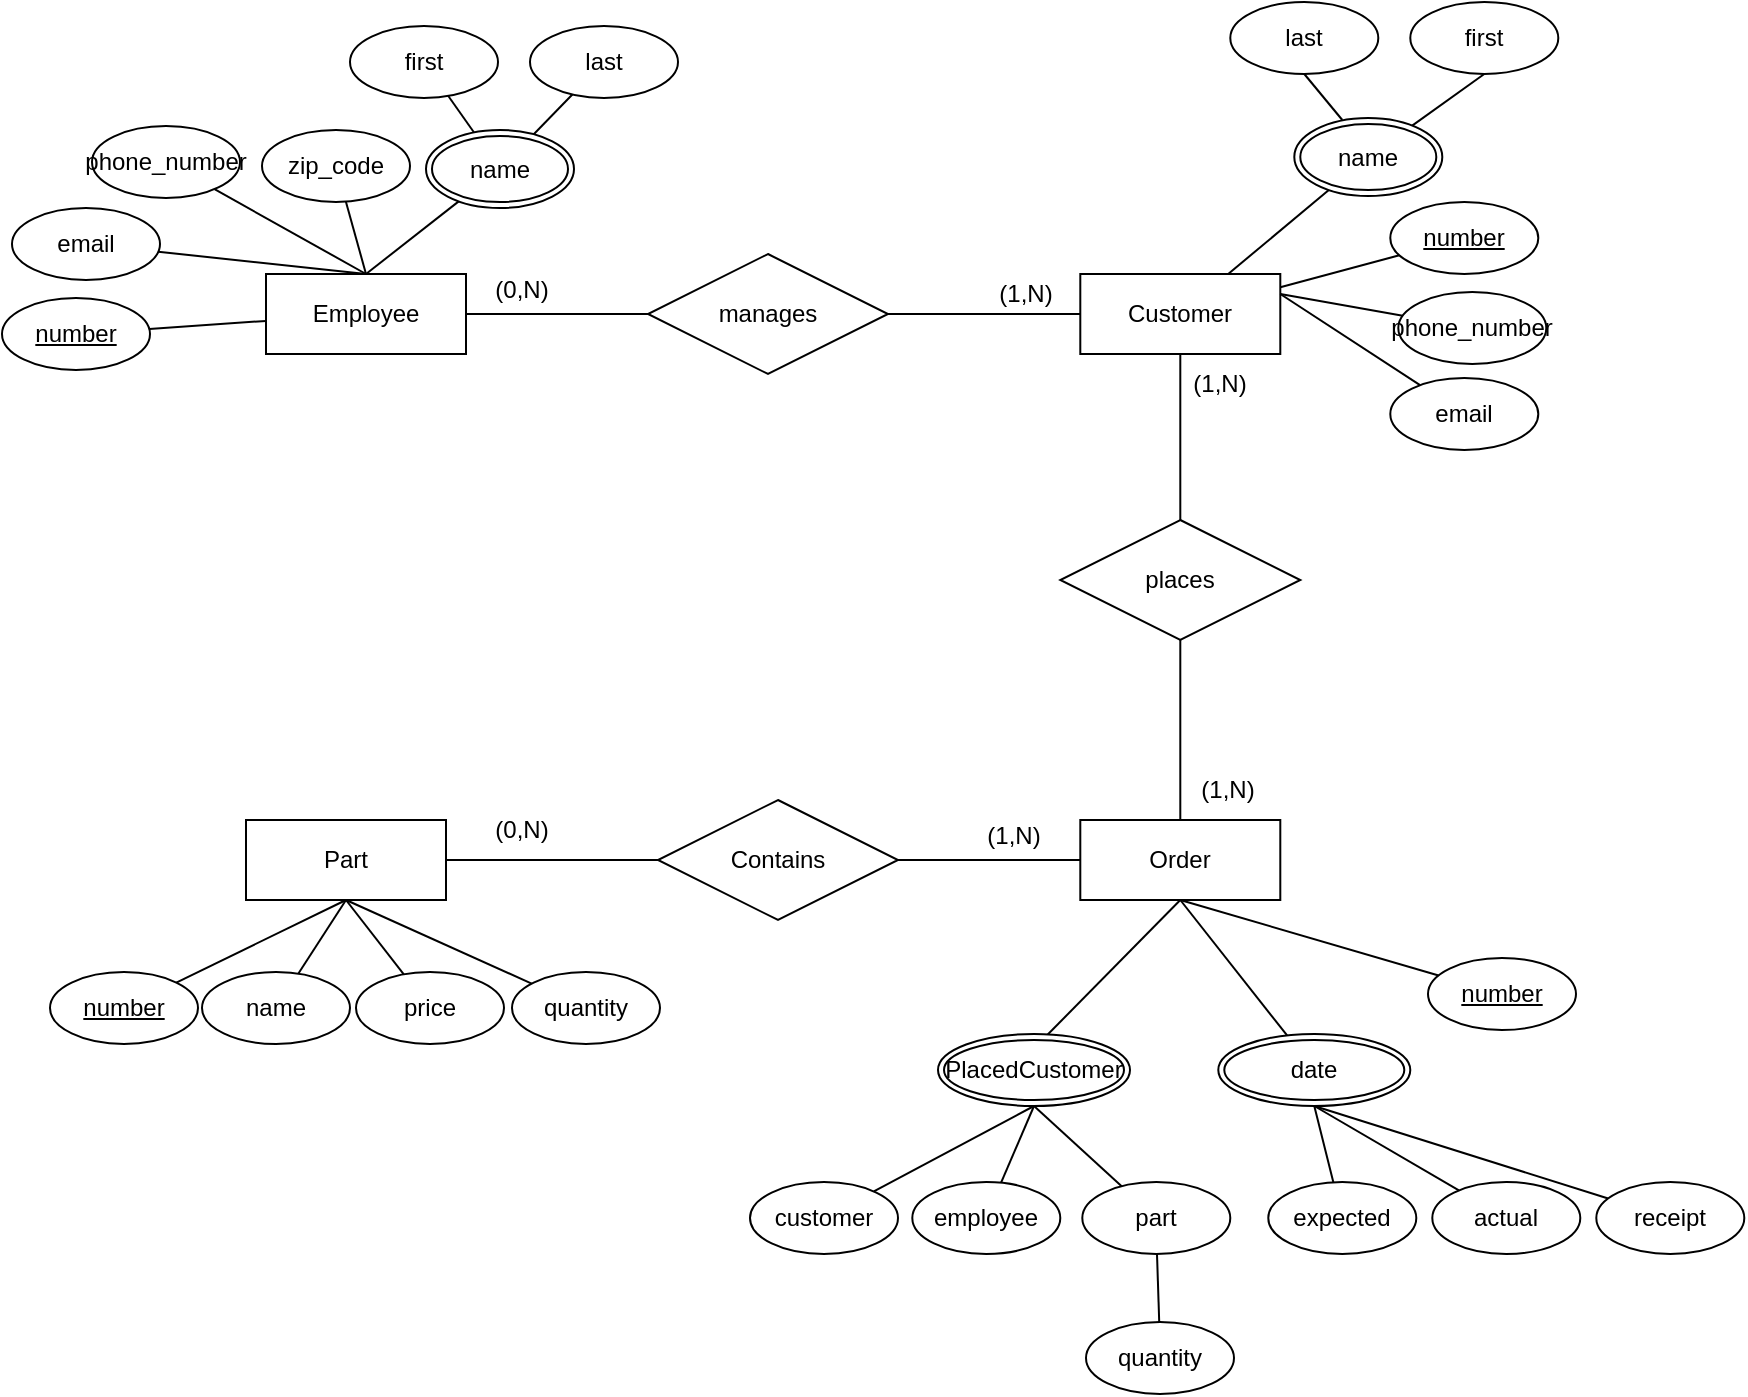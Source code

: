<mxfile version="24.0.8" type="github">
  <diagram name="페이지-1" id="WPOqP1bTp_Iol4xRQsoV">
    <mxGraphModel dx="1363" dy="971" grid="0" gridSize="10" guides="1" tooltips="1" connect="1" arrows="1" fold="1" page="0" pageScale="1" pageWidth="1600" pageHeight="900" math="0" shadow="0">
      <root>
        <mxCell id="0" />
        <mxCell id="1" parent="0" />
        <mxCell id="W7rrW-tQhRegGtTrBUPO-2" style="edgeStyle=orthogonalEdgeStyle;rounded=0;orthogonalLoop=1;jettySize=auto;html=1;endArrow=none;endFill=0;" edge="1" parent="1" source="xTMbIJmY8bYaw_9mGzrM-14" target="W7rrW-tQhRegGtTrBUPO-1">
          <mxGeometry relative="1" as="geometry" />
        </mxCell>
        <mxCell id="xTMbIJmY8bYaw_9mGzrM-14" value="Employee" style="whiteSpace=wrap;html=1;align=center;" parent="1" vertex="1">
          <mxGeometry x="296" y="365" width="100" height="40" as="geometry" />
        </mxCell>
        <mxCell id="xTMbIJmY8bYaw_9mGzrM-23" style="rounded=0;orthogonalLoop=1;jettySize=auto;html=1;entryX=0.5;entryY=0;entryDx=0;entryDy=0;endArrow=none;endFill=0;" parent="1" source="xTMbIJmY8bYaw_9mGzrM-15" target="xTMbIJmY8bYaw_9mGzrM-14" edge="1">
          <mxGeometry relative="1" as="geometry" />
        </mxCell>
        <mxCell id="xTMbIJmY8bYaw_9mGzrM-15" value="zip_code" style="ellipse;whiteSpace=wrap;html=1;align=center;" parent="1" vertex="1">
          <mxGeometry x="294" y="293" width="74" height="36" as="geometry" />
        </mxCell>
        <mxCell id="xTMbIJmY8bYaw_9mGzrM-27" style="rounded=0;orthogonalLoop=1;jettySize=auto;html=1;endArrow=none;endFill=0;entryX=0.5;entryY=0;entryDx=0;entryDy=0;" parent="1" source="xTMbIJmY8bYaw_9mGzrM-16" target="xTMbIJmY8bYaw_9mGzrM-14" edge="1">
          <mxGeometry relative="1" as="geometry" />
        </mxCell>
        <mxCell id="xTMbIJmY8bYaw_9mGzrM-16" value="phone_number" style="ellipse;whiteSpace=wrap;html=1;align=center;" parent="1" vertex="1">
          <mxGeometry x="209" y="291" width="74" height="36" as="geometry" />
        </mxCell>
        <mxCell id="xTMbIJmY8bYaw_9mGzrM-29" style="rounded=0;orthogonalLoop=1;jettySize=auto;html=1;endArrow=none;endFill=0;" parent="1" source="xTMbIJmY8bYaw_9mGzrM-17" target="xTMbIJmY8bYaw_9mGzrM-14" edge="1">
          <mxGeometry relative="1" as="geometry" />
        </mxCell>
        <mxCell id="xTMbIJmY8bYaw_9mGzrM-17" value="&lt;u&gt;number&lt;/u&gt;" style="ellipse;whiteSpace=wrap;html=1;align=center;" parent="1" vertex="1">
          <mxGeometry x="164" y="377" width="74" height="36" as="geometry" />
        </mxCell>
        <mxCell id="xTMbIJmY8bYaw_9mGzrM-25" style="rounded=0;orthogonalLoop=1;jettySize=auto;html=1;endArrow=none;endFill=0;" parent="1" source="xTMbIJmY8bYaw_9mGzrM-18" target="xTMbIJmY8bYaw_9mGzrM-22" edge="1">
          <mxGeometry relative="1" as="geometry" />
        </mxCell>
        <mxCell id="xTMbIJmY8bYaw_9mGzrM-18" value="last" style="ellipse;whiteSpace=wrap;html=1;align=center;" parent="1" vertex="1">
          <mxGeometry x="428" y="241" width="74" height="36" as="geometry" />
        </mxCell>
        <mxCell id="xTMbIJmY8bYaw_9mGzrM-24" style="rounded=0;orthogonalLoop=1;jettySize=auto;html=1;endArrow=none;endFill=0;" parent="1" source="xTMbIJmY8bYaw_9mGzrM-19" target="xTMbIJmY8bYaw_9mGzrM-22" edge="1">
          <mxGeometry relative="1" as="geometry" />
        </mxCell>
        <mxCell id="xTMbIJmY8bYaw_9mGzrM-19" value="first" style="ellipse;whiteSpace=wrap;html=1;align=center;" parent="1" vertex="1">
          <mxGeometry x="338" y="241" width="74" height="36" as="geometry" />
        </mxCell>
        <mxCell id="xTMbIJmY8bYaw_9mGzrM-28" style="rounded=0;orthogonalLoop=1;jettySize=auto;html=1;entryX=0.5;entryY=0;entryDx=0;entryDy=0;endArrow=none;endFill=0;" parent="1" source="xTMbIJmY8bYaw_9mGzrM-20" target="xTMbIJmY8bYaw_9mGzrM-14" edge="1">
          <mxGeometry relative="1" as="geometry" />
        </mxCell>
        <mxCell id="xTMbIJmY8bYaw_9mGzrM-20" value="email" style="ellipse;whiteSpace=wrap;html=1;align=center;" parent="1" vertex="1">
          <mxGeometry x="169" y="332" width="74" height="36" as="geometry" />
        </mxCell>
        <mxCell id="xTMbIJmY8bYaw_9mGzrM-26" style="rounded=0;orthogonalLoop=1;jettySize=auto;html=1;endArrow=none;endFill=0;entryX=0.5;entryY=0;entryDx=0;entryDy=0;" parent="1" source="xTMbIJmY8bYaw_9mGzrM-22" target="xTMbIJmY8bYaw_9mGzrM-14" edge="1">
          <mxGeometry relative="1" as="geometry" />
        </mxCell>
        <mxCell id="xTMbIJmY8bYaw_9mGzrM-22" value="name" style="ellipse;shape=doubleEllipse;margin=3;whiteSpace=wrap;html=1;align=center;" parent="1" vertex="1">
          <mxGeometry x="376" y="293" width="74" height="39" as="geometry" />
        </mxCell>
        <mxCell id="xTMbIJmY8bYaw_9mGzrM-48" style="edgeStyle=orthogonalEdgeStyle;rounded=0;orthogonalLoop=1;jettySize=auto;html=1;endArrow=none;endFill=0;" parent="1" source="xTMbIJmY8bYaw_9mGzrM-30" target="xTMbIJmY8bYaw_9mGzrM-47" edge="1">
          <mxGeometry relative="1" as="geometry" />
        </mxCell>
        <mxCell id="xTMbIJmY8bYaw_9mGzrM-30" value="Customer" style="whiteSpace=wrap;html=1;align=center;" parent="1" vertex="1">
          <mxGeometry x="703.15" y="365" width="100" height="40" as="geometry" />
        </mxCell>
        <mxCell id="xTMbIJmY8bYaw_9mGzrM-33" style="rounded=0;orthogonalLoop=1;jettySize=auto;html=1;endArrow=none;endFill=0;exitX=0.5;exitY=1;exitDx=0;exitDy=0;" parent="1" source="xTMbIJmY8bYaw_9mGzrM-37" target="xTMbIJmY8bYaw_9mGzrM-35" edge="1">
          <mxGeometry relative="1" as="geometry">
            <mxPoint x="883.15" y="269" as="sourcePoint" />
          </mxGeometry>
        </mxCell>
        <mxCell id="xTMbIJmY8bYaw_9mGzrM-34" style="rounded=0;orthogonalLoop=1;jettySize=auto;html=1;endArrow=none;endFill=0;exitX=0.5;exitY=1;exitDx=0;exitDy=0;" parent="1" source="xTMbIJmY8bYaw_9mGzrM-36" edge="1">
          <mxGeometry relative="1" as="geometry">
            <mxPoint x="816.15" y="266" as="sourcePoint" />
            <mxPoint x="834.15" y="288" as="targetPoint" />
          </mxGeometry>
        </mxCell>
        <mxCell id="xTMbIJmY8bYaw_9mGzrM-38" style="rounded=0;orthogonalLoop=1;jettySize=auto;html=1;endArrow=none;endFill=0;" parent="1" source="xTMbIJmY8bYaw_9mGzrM-35" target="xTMbIJmY8bYaw_9mGzrM-30" edge="1">
          <mxGeometry relative="1" as="geometry" />
        </mxCell>
        <mxCell id="xTMbIJmY8bYaw_9mGzrM-35" value="name" style="ellipse;shape=doubleEllipse;margin=3;whiteSpace=wrap;html=1;align=center;" parent="1" vertex="1">
          <mxGeometry x="810.15" y="287" width="74" height="39" as="geometry" />
        </mxCell>
        <mxCell id="xTMbIJmY8bYaw_9mGzrM-36" value="last" style="ellipse;whiteSpace=wrap;html=1;align=center;" parent="1" vertex="1">
          <mxGeometry x="778.15" y="229" width="74" height="36" as="geometry" />
        </mxCell>
        <mxCell id="xTMbIJmY8bYaw_9mGzrM-37" value="first" style="ellipse;whiteSpace=wrap;html=1;align=center;" parent="1" vertex="1">
          <mxGeometry x="868.15" y="229" width="74" height="36" as="geometry" />
        </mxCell>
        <mxCell id="xTMbIJmY8bYaw_9mGzrM-40" style="rounded=0;orthogonalLoop=1;jettySize=auto;html=1;endArrow=none;endFill=0;" parent="1" source="xTMbIJmY8bYaw_9mGzrM-39" target="xTMbIJmY8bYaw_9mGzrM-30" edge="1">
          <mxGeometry relative="1" as="geometry" />
        </mxCell>
        <mxCell id="xTMbIJmY8bYaw_9mGzrM-39" value="&lt;u&gt;number&lt;/u&gt;" style="ellipse;whiteSpace=wrap;html=1;align=center;" parent="1" vertex="1">
          <mxGeometry x="858.15" y="329" width="74" height="36" as="geometry" />
        </mxCell>
        <mxCell id="xTMbIJmY8bYaw_9mGzrM-42" style="rounded=0;orthogonalLoop=1;jettySize=auto;html=1;entryX=1;entryY=0.25;entryDx=0;entryDy=0;endArrow=none;endFill=0;" parent="1" source="xTMbIJmY8bYaw_9mGzrM-41" target="xTMbIJmY8bYaw_9mGzrM-30" edge="1">
          <mxGeometry relative="1" as="geometry" />
        </mxCell>
        <mxCell id="xTMbIJmY8bYaw_9mGzrM-41" value="phone_number" style="ellipse;whiteSpace=wrap;html=1;align=center;" parent="1" vertex="1">
          <mxGeometry x="862.15" y="374" width="74" height="36" as="geometry" />
        </mxCell>
        <mxCell id="xTMbIJmY8bYaw_9mGzrM-44" style="rounded=0;orthogonalLoop=1;jettySize=auto;html=1;entryX=1;entryY=0.25;entryDx=0;entryDy=0;endArrow=none;endFill=0;" parent="1" source="xTMbIJmY8bYaw_9mGzrM-43" target="xTMbIJmY8bYaw_9mGzrM-30" edge="1">
          <mxGeometry relative="1" as="geometry" />
        </mxCell>
        <mxCell id="xTMbIJmY8bYaw_9mGzrM-43" value="email" style="ellipse;whiteSpace=wrap;html=1;align=center;" parent="1" vertex="1">
          <mxGeometry x="858.15" y="417" width="74" height="36" as="geometry" />
        </mxCell>
        <mxCell id="xTMbIJmY8bYaw_9mGzrM-57" style="rounded=0;orthogonalLoop=1;jettySize=auto;html=1;endArrow=none;endFill=0;exitX=0.5;exitY=1;exitDx=0;exitDy=0;" parent="1" source="xTMbIJmY8bYaw_9mGzrM-45" edge="1">
          <mxGeometry relative="1" as="geometry">
            <mxPoint x="686.004" y="746.146" as="targetPoint" />
          </mxGeometry>
        </mxCell>
        <mxCell id="xTMbIJmY8bYaw_9mGzrM-45" value="Order" style="whiteSpace=wrap;html=1;align=center;" parent="1" vertex="1">
          <mxGeometry x="703.15" y="638" width="100" height="40" as="geometry" />
        </mxCell>
        <mxCell id="xTMbIJmY8bYaw_9mGzrM-49" style="edgeStyle=orthogonalEdgeStyle;rounded=0;orthogonalLoop=1;jettySize=auto;html=1;endArrow=none;endFill=0;" parent="1" source="xTMbIJmY8bYaw_9mGzrM-47" target="xTMbIJmY8bYaw_9mGzrM-45" edge="1">
          <mxGeometry relative="1" as="geometry" />
        </mxCell>
        <mxCell id="xTMbIJmY8bYaw_9mGzrM-47" value="places" style="shape=rhombus;perimeter=rhombusPerimeter;whiteSpace=wrap;html=1;align=center;" parent="1" vertex="1">
          <mxGeometry x="693.15" y="488" width="120" height="60" as="geometry" />
        </mxCell>
        <mxCell id="xTMbIJmY8bYaw_9mGzrM-50" value="PlacedCustomer" style="ellipse;shape=doubleEllipse;margin=3;whiteSpace=wrap;html=1;align=center;" parent="1" vertex="1">
          <mxGeometry x="632" y="745" width="96" height="36" as="geometry" />
        </mxCell>
        <mxCell id="xTMbIJmY8bYaw_9mGzrM-54" style="rounded=0;orthogonalLoop=1;jettySize=auto;html=1;endArrow=none;endFill=0;entryX=0.5;entryY=1;entryDx=0;entryDy=0;" parent="1" source="xTMbIJmY8bYaw_9mGzrM-51" target="xTMbIJmY8bYaw_9mGzrM-50" edge="1">
          <mxGeometry relative="1" as="geometry" />
        </mxCell>
        <mxCell id="xTMbIJmY8bYaw_9mGzrM-51" value="customer" style="ellipse;whiteSpace=wrap;html=1;align=center;" parent="1" vertex="1">
          <mxGeometry x="538" y="819" width="74" height="36" as="geometry" />
        </mxCell>
        <mxCell id="xTMbIJmY8bYaw_9mGzrM-55" style="rounded=0;orthogonalLoop=1;jettySize=auto;html=1;entryX=0.5;entryY=1;entryDx=0;entryDy=0;endArrow=none;endFill=0;" parent="1" source="xTMbIJmY8bYaw_9mGzrM-52" target="xTMbIJmY8bYaw_9mGzrM-50" edge="1">
          <mxGeometry relative="1" as="geometry" />
        </mxCell>
        <mxCell id="xTMbIJmY8bYaw_9mGzrM-52" value="employee" style="ellipse;whiteSpace=wrap;html=1;align=center;" parent="1" vertex="1">
          <mxGeometry x="619.15" y="819" width="74" height="36" as="geometry" />
        </mxCell>
        <mxCell id="xTMbIJmY8bYaw_9mGzrM-56" style="rounded=0;orthogonalLoop=1;jettySize=auto;html=1;entryX=0.5;entryY=1;entryDx=0;entryDy=0;endArrow=none;endFill=0;" parent="1" source="xTMbIJmY8bYaw_9mGzrM-53" target="xTMbIJmY8bYaw_9mGzrM-50" edge="1">
          <mxGeometry relative="1" as="geometry" />
        </mxCell>
        <mxCell id="W7rrW-tQhRegGtTrBUPO-9" style="rounded=0;orthogonalLoop=1;jettySize=auto;html=1;endArrow=none;endFill=0;" edge="1" parent="1" source="xTMbIJmY8bYaw_9mGzrM-53" target="W7rrW-tQhRegGtTrBUPO-8">
          <mxGeometry relative="1" as="geometry" />
        </mxCell>
        <mxCell id="xTMbIJmY8bYaw_9mGzrM-53" value="part" style="ellipse;whiteSpace=wrap;html=1;align=center;" parent="1" vertex="1">
          <mxGeometry x="704.15" y="819" width="74" height="36" as="geometry" />
        </mxCell>
        <mxCell id="xTMbIJmY8bYaw_9mGzrM-63" style="rounded=0;orthogonalLoop=1;jettySize=auto;html=1;endArrow=none;endFill=0;exitX=0.5;exitY=1;exitDx=0;exitDy=0;" parent="1" source="xTMbIJmY8bYaw_9mGzrM-58" target="xTMbIJmY8bYaw_9mGzrM-60" edge="1">
          <mxGeometry relative="1" as="geometry" />
        </mxCell>
        <mxCell id="xTMbIJmY8bYaw_9mGzrM-64" style="rounded=0;orthogonalLoop=1;jettySize=auto;html=1;endArrow=none;endFill=0;exitX=0.5;exitY=1;exitDx=0;exitDy=0;" parent="1" source="xTMbIJmY8bYaw_9mGzrM-58" target="xTMbIJmY8bYaw_9mGzrM-61" edge="1">
          <mxGeometry relative="1" as="geometry" />
        </mxCell>
        <mxCell id="xTMbIJmY8bYaw_9mGzrM-58" value="date" style="ellipse;shape=doubleEllipse;margin=3;whiteSpace=wrap;html=1;align=center;" parent="1" vertex="1">
          <mxGeometry x="772.15" y="745" width="96" height="36" as="geometry" />
        </mxCell>
        <mxCell id="xTMbIJmY8bYaw_9mGzrM-59" style="rounded=0;orthogonalLoop=1;jettySize=auto;html=1;entryX=0.5;entryY=1;entryDx=0;entryDy=0;endArrow=none;endFill=0;" parent="1" source="xTMbIJmY8bYaw_9mGzrM-58" target="xTMbIJmY8bYaw_9mGzrM-45" edge="1">
          <mxGeometry relative="1" as="geometry" />
        </mxCell>
        <mxCell id="xTMbIJmY8bYaw_9mGzrM-60" value="expected" style="ellipse;whiteSpace=wrap;html=1;align=center;" parent="1" vertex="1">
          <mxGeometry x="797.15" y="819" width="74" height="36" as="geometry" />
        </mxCell>
        <mxCell id="xTMbIJmY8bYaw_9mGzrM-61" value="actual" style="ellipse;whiteSpace=wrap;html=1;align=center;" parent="1" vertex="1">
          <mxGeometry x="879.15" y="819" width="74" height="36" as="geometry" />
        </mxCell>
        <mxCell id="xTMbIJmY8bYaw_9mGzrM-65" style="rounded=0;orthogonalLoop=1;jettySize=auto;html=1;endArrow=none;endFill=0;entryX=0.5;entryY=1;entryDx=0;entryDy=0;" parent="1" source="xTMbIJmY8bYaw_9mGzrM-62" target="xTMbIJmY8bYaw_9mGzrM-58" edge="1">
          <mxGeometry relative="1" as="geometry" />
        </mxCell>
        <mxCell id="xTMbIJmY8bYaw_9mGzrM-62" value="receipt" style="ellipse;whiteSpace=wrap;html=1;align=center;" parent="1" vertex="1">
          <mxGeometry x="961.15" y="819" width="74" height="36" as="geometry" />
        </mxCell>
        <mxCell id="W7rrW-tQhRegGtTrBUPO-13" style="edgeStyle=orthogonalEdgeStyle;rounded=0;orthogonalLoop=1;jettySize=auto;html=1;endArrow=none;endFill=0;" edge="1" parent="1" source="f_OXT4lfnCJNDgT4wejp-2" target="W7rrW-tQhRegGtTrBUPO-12">
          <mxGeometry relative="1" as="geometry" />
        </mxCell>
        <mxCell id="f_OXT4lfnCJNDgT4wejp-2" value="Part" style="whiteSpace=wrap;html=1;align=center;" parent="1" vertex="1">
          <mxGeometry x="286" y="638" width="100" height="40" as="geometry" />
        </mxCell>
        <mxCell id="f_OXT4lfnCJNDgT4wejp-8" style="rounded=0;orthogonalLoop=1;jettySize=auto;html=1;endArrow=none;endFill=0;entryX=0.5;entryY=1;entryDx=0;entryDy=0;" parent="1" source="f_OXT4lfnCJNDgT4wejp-3" target="f_OXT4lfnCJNDgT4wejp-2" edge="1">
          <mxGeometry relative="1" as="geometry" />
        </mxCell>
        <mxCell id="f_OXT4lfnCJNDgT4wejp-3" value="&lt;u&gt;number&lt;/u&gt;" style="ellipse;whiteSpace=wrap;html=1;align=center;" parent="1" vertex="1">
          <mxGeometry x="188" y="714" width="74" height="36" as="geometry" />
        </mxCell>
        <mxCell id="f_OXT4lfnCJNDgT4wejp-11" style="rounded=0;orthogonalLoop=1;jettySize=auto;html=1;endArrow=none;endFill=0;entryX=0.5;entryY=1;entryDx=0;entryDy=0;" parent="1" source="f_OXT4lfnCJNDgT4wejp-5" target="f_OXT4lfnCJNDgT4wejp-2" edge="1">
          <mxGeometry relative="1" as="geometry" />
        </mxCell>
        <mxCell id="f_OXT4lfnCJNDgT4wejp-5" value="quantity" style="ellipse;whiteSpace=wrap;html=1;align=center;" parent="1" vertex="1">
          <mxGeometry x="419" y="714" width="74" height="36" as="geometry" />
        </mxCell>
        <mxCell id="f_OXT4lfnCJNDgT4wejp-9" style="rounded=0;orthogonalLoop=1;jettySize=auto;html=1;entryX=0.5;entryY=1;entryDx=0;entryDy=0;endArrow=none;endFill=0;" parent="1" source="f_OXT4lfnCJNDgT4wejp-6" target="f_OXT4lfnCJNDgT4wejp-2" edge="1">
          <mxGeometry relative="1" as="geometry" />
        </mxCell>
        <mxCell id="f_OXT4lfnCJNDgT4wejp-6" value="name" style="ellipse;whiteSpace=wrap;html=1;align=center;" parent="1" vertex="1">
          <mxGeometry x="264" y="714" width="74" height="36" as="geometry" />
        </mxCell>
        <mxCell id="f_OXT4lfnCJNDgT4wejp-10" style="rounded=0;orthogonalLoop=1;jettySize=auto;html=1;entryX=0.5;entryY=1;entryDx=0;entryDy=0;endArrow=none;endFill=0;" parent="1" source="f_OXT4lfnCJNDgT4wejp-7" target="f_OXT4lfnCJNDgT4wejp-2" edge="1">
          <mxGeometry relative="1" as="geometry" />
        </mxCell>
        <mxCell id="f_OXT4lfnCJNDgT4wejp-7" value="price" style="ellipse;whiteSpace=wrap;html=1;align=center;" parent="1" vertex="1">
          <mxGeometry x="341" y="714" width="74" height="36" as="geometry" />
        </mxCell>
        <mxCell id="f_OXT4lfnCJNDgT4wejp-14" style="rounded=0;orthogonalLoop=1;jettySize=auto;html=1;entryX=0.5;entryY=1;entryDx=0;entryDy=0;endArrow=none;endFill=0;" parent="1" source="f_OXT4lfnCJNDgT4wejp-13" target="xTMbIJmY8bYaw_9mGzrM-45" edge="1">
          <mxGeometry relative="1" as="geometry" />
        </mxCell>
        <mxCell id="f_OXT4lfnCJNDgT4wejp-13" value="&lt;u&gt;number&lt;/u&gt;" style="ellipse;whiteSpace=wrap;html=1;align=center;" parent="1" vertex="1">
          <mxGeometry x="877" y="707" width="74" height="36" as="geometry" />
        </mxCell>
        <mxCell id="W7rrW-tQhRegGtTrBUPO-5" style="edgeStyle=orthogonalEdgeStyle;rounded=0;orthogonalLoop=1;jettySize=auto;html=1;endArrow=none;endFill=0;" edge="1" parent="1" source="W7rrW-tQhRegGtTrBUPO-1" target="xTMbIJmY8bYaw_9mGzrM-30">
          <mxGeometry relative="1" as="geometry" />
        </mxCell>
        <mxCell id="W7rrW-tQhRegGtTrBUPO-1" value="manages" style="shape=rhombus;perimeter=rhombusPerimeter;whiteSpace=wrap;html=1;align=center;" vertex="1" parent="1">
          <mxGeometry x="487" y="355" width="120" height="60" as="geometry" />
        </mxCell>
        <mxCell id="W7rrW-tQhRegGtTrBUPO-6" value="(0,N)" style="text;html=1;align=center;verticalAlign=middle;whiteSpace=wrap;rounded=0;" vertex="1" parent="1">
          <mxGeometry x="394" y="358" width="60" height="30" as="geometry" />
        </mxCell>
        <mxCell id="W7rrW-tQhRegGtTrBUPO-7" value="(1,N)" style="text;html=1;align=center;verticalAlign=middle;whiteSpace=wrap;rounded=0;" vertex="1" parent="1">
          <mxGeometry x="646" y="360" width="60" height="30" as="geometry" />
        </mxCell>
        <mxCell id="W7rrW-tQhRegGtTrBUPO-8" value="quantity" style="ellipse;whiteSpace=wrap;html=1;align=center;" vertex="1" parent="1">
          <mxGeometry x="706" y="889" width="74" height="36" as="geometry" />
        </mxCell>
        <mxCell id="W7rrW-tQhRegGtTrBUPO-10" value="(1,N)" style="text;html=1;align=center;verticalAlign=middle;whiteSpace=wrap;rounded=0;" vertex="1" parent="1">
          <mxGeometry x="743.15" y="405" width="59.85" height="30" as="geometry" />
        </mxCell>
        <mxCell id="W7rrW-tQhRegGtTrBUPO-11" value="(1,N)" style="text;html=1;align=center;verticalAlign=middle;whiteSpace=wrap;rounded=0;" vertex="1" parent="1">
          <mxGeometry x="747.3" y="608" width="59.85" height="30" as="geometry" />
        </mxCell>
        <mxCell id="W7rrW-tQhRegGtTrBUPO-14" style="edgeStyle=orthogonalEdgeStyle;rounded=0;orthogonalLoop=1;jettySize=auto;html=1;entryX=0;entryY=0.5;entryDx=0;entryDy=0;endArrow=none;endFill=0;" edge="1" parent="1" source="W7rrW-tQhRegGtTrBUPO-12" target="xTMbIJmY8bYaw_9mGzrM-45">
          <mxGeometry relative="1" as="geometry" />
        </mxCell>
        <mxCell id="W7rrW-tQhRegGtTrBUPO-12" value="Contains" style="shape=rhombus;perimeter=rhombusPerimeter;whiteSpace=wrap;html=1;align=center;" vertex="1" parent="1">
          <mxGeometry x="492" y="628" width="120" height="60" as="geometry" />
        </mxCell>
        <mxCell id="W7rrW-tQhRegGtTrBUPO-15" value="(1,N)" style="text;html=1;align=center;verticalAlign=middle;whiteSpace=wrap;rounded=0;" vertex="1" parent="1">
          <mxGeometry x="640" y="631" width="59.85" height="30" as="geometry" />
        </mxCell>
        <mxCell id="W7rrW-tQhRegGtTrBUPO-16" value="(0,N)" style="text;html=1;align=center;verticalAlign=middle;whiteSpace=wrap;rounded=0;" vertex="1" parent="1">
          <mxGeometry x="394.0" y="628" width="59.85" height="30" as="geometry" />
        </mxCell>
      </root>
    </mxGraphModel>
  </diagram>
</mxfile>

